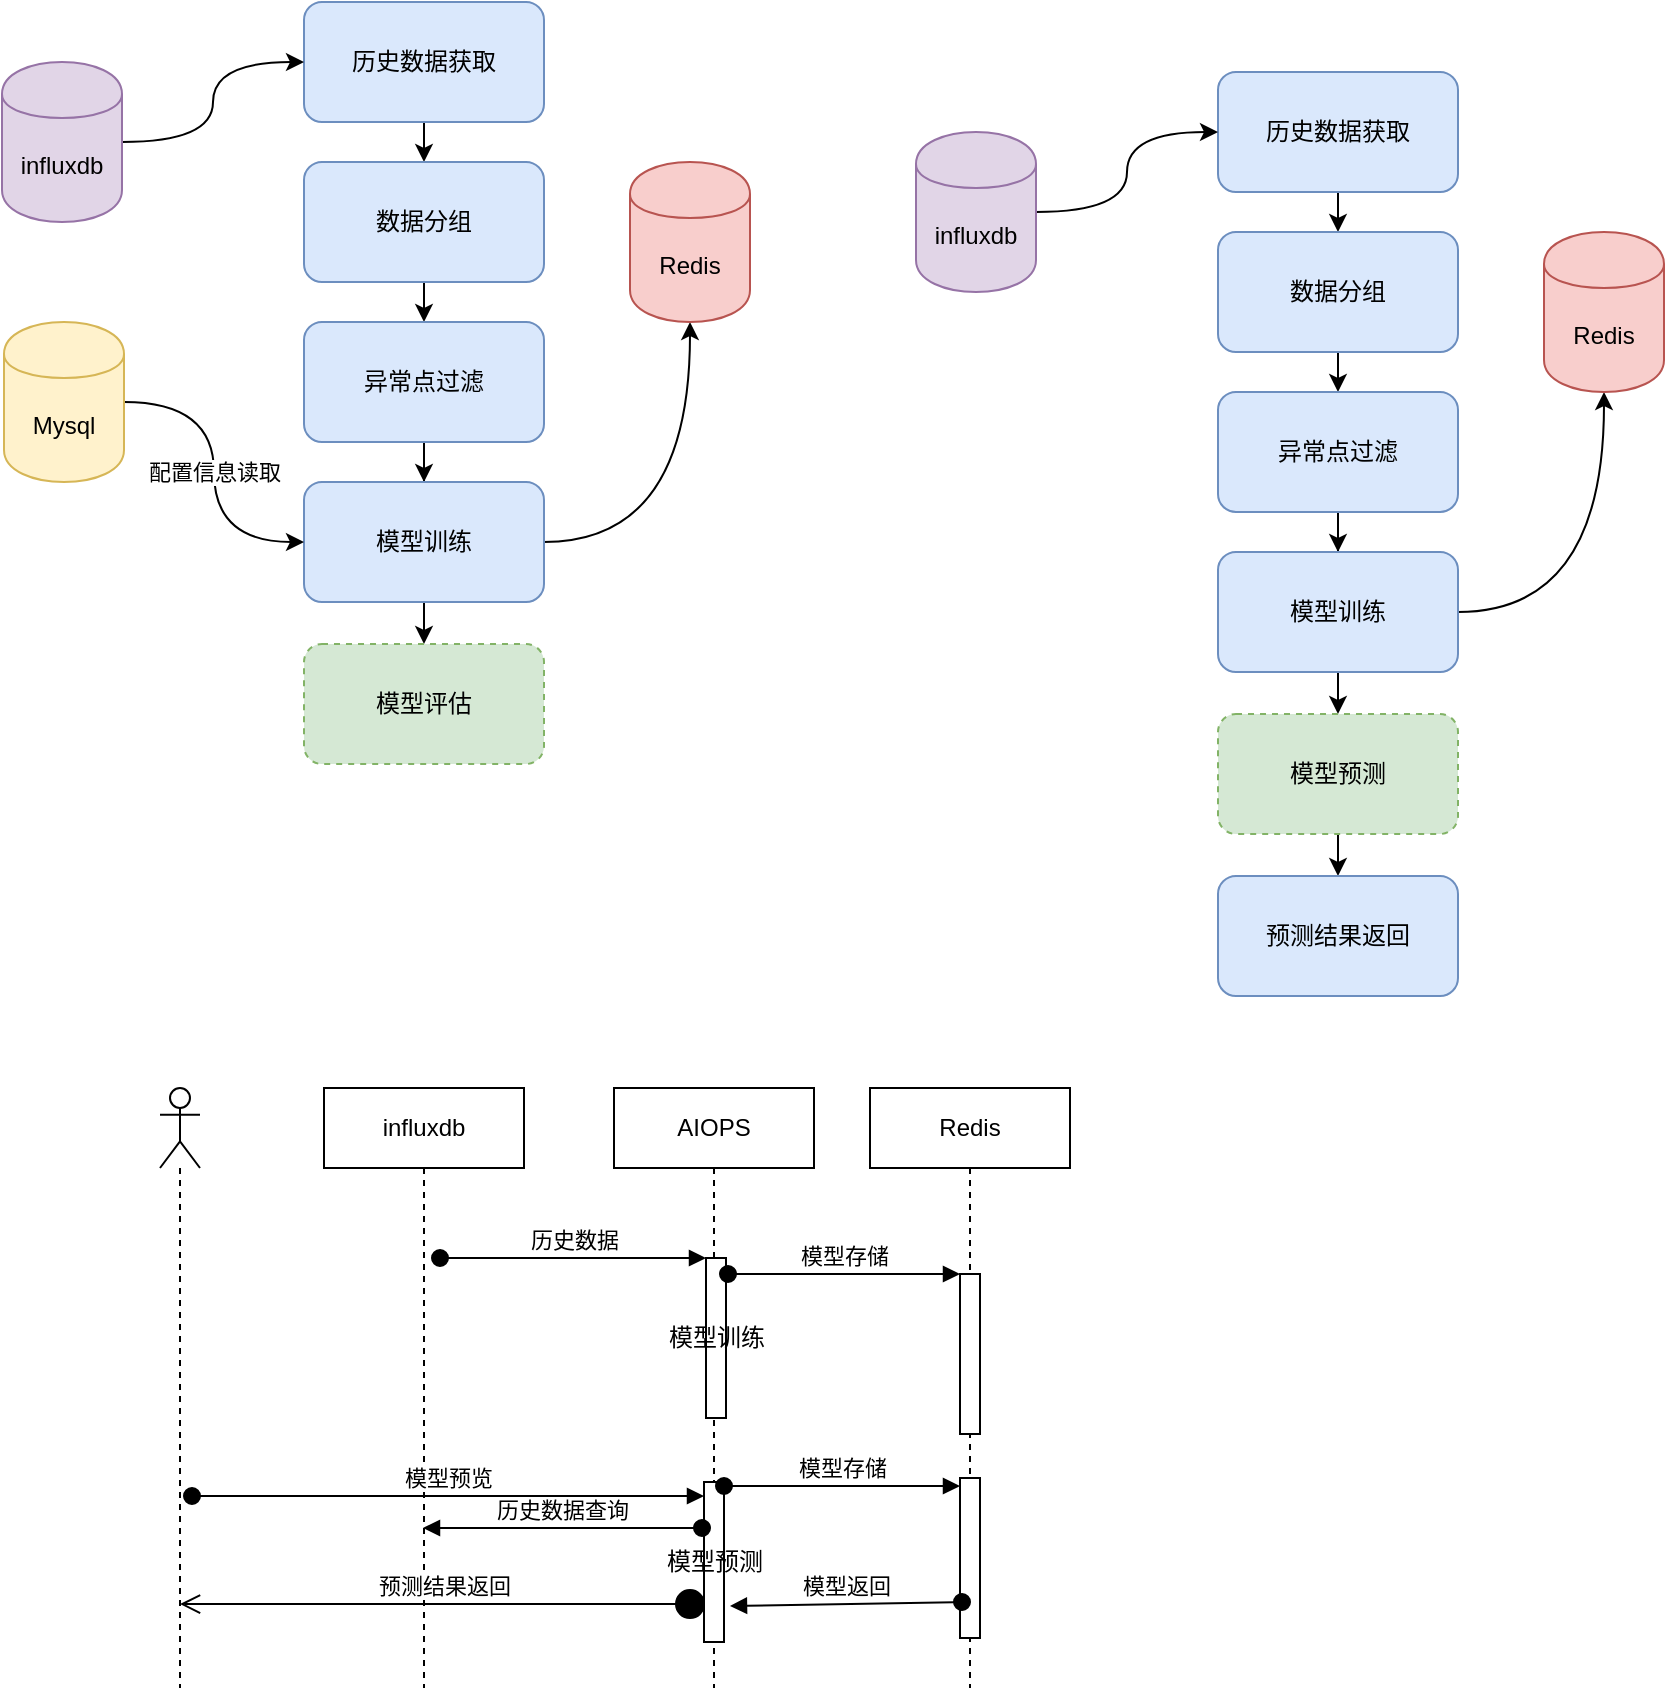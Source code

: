 <mxfile version="10.9.6" type="github"><diagram id="ytFMQFkOgLVUL_oa8-7W" name="Page-1"><mxGraphModel dx="1422" dy="804" grid="0" gridSize="10" guides="1" tooltips="1" connect="1" arrows="1" fold="1" page="1" pageScale="1" pageWidth="1169" pageHeight="1654" math="0" shadow="0"><root><mxCell id="0"/><mxCell id="1" parent="0"/><mxCell id="I4uB-1MjeM8FO4dc9uvV-11" style="edgeStyle=orthogonalEdgeStyle;rounded=0;orthogonalLoop=1;jettySize=auto;html=1;exitX=0.5;exitY=1;exitDx=0;exitDy=0;entryX=0.5;entryY=0;entryDx=0;entryDy=0;" edge="1" parent="1" source="I4uB-1MjeM8FO4dc9uvV-1" target="I4uB-1MjeM8FO4dc9uvV-4"><mxGeometry relative="1" as="geometry"/></mxCell><mxCell id="I4uB-1MjeM8FO4dc9uvV-1" value="历史数据获取" style="rounded=1;whiteSpace=wrap;html=1;fillColor=#dae8fc;strokeColor=#6c8ebf;" vertex="1" parent="1"><mxGeometry x="270" y="100" width="120" height="60" as="geometry"/></mxCell><mxCell id="I4uB-1MjeM8FO4dc9uvV-14" style="edgeStyle=orthogonalEdgeStyle;rounded=0;orthogonalLoop=1;jettySize=auto;html=1;exitX=1;exitY=0.5;exitDx=0;exitDy=0;entryX=0;entryY=0.5;entryDx=0;entryDy=0;curved=1;" edge="1" parent="1" source="I4uB-1MjeM8FO4dc9uvV-2" target="I4uB-1MjeM8FO4dc9uvV-1"><mxGeometry relative="1" as="geometry"/></mxCell><mxCell id="I4uB-1MjeM8FO4dc9uvV-2" value="influxdb" style="shape=cylinder;whiteSpace=wrap;html=1;boundedLbl=1;backgroundOutline=1;fillColor=#e1d5e7;strokeColor=#9673a6;" vertex="1" parent="1"><mxGeometry x="119" y="130" width="60" height="80" as="geometry"/></mxCell><mxCell id="I4uB-1MjeM8FO4dc9uvV-12" style="edgeStyle=orthogonalEdgeStyle;rounded=0;orthogonalLoop=1;jettySize=auto;html=1;exitX=0.5;exitY=1;exitDx=0;exitDy=0;entryX=0.5;entryY=0;entryDx=0;entryDy=0;" edge="1" parent="1" source="I4uB-1MjeM8FO4dc9uvV-4" target="I4uB-1MjeM8FO4dc9uvV-7"><mxGeometry relative="1" as="geometry"/></mxCell><mxCell id="I4uB-1MjeM8FO4dc9uvV-4" value="数据分组" style="rounded=1;whiteSpace=wrap;html=1;fillColor=#dae8fc;strokeColor=#6c8ebf;" vertex="1" parent="1"><mxGeometry x="270" y="180" width="120" height="60" as="geometry"/></mxCell><mxCell id="I4uB-1MjeM8FO4dc9uvV-10" value="" style="edgeStyle=orthogonalEdgeStyle;rounded=0;orthogonalLoop=1;jettySize=auto;html=1;" edge="1" parent="1" source="I4uB-1MjeM8FO4dc9uvV-7" target="I4uB-1MjeM8FO4dc9uvV-9"><mxGeometry relative="1" as="geometry"/></mxCell><mxCell id="I4uB-1MjeM8FO4dc9uvV-7" value="异常点过滤" style="rounded=1;whiteSpace=wrap;html=1;fillColor=#dae8fc;strokeColor=#6c8ebf;" vertex="1" parent="1"><mxGeometry x="270" y="260" width="120" height="60" as="geometry"/></mxCell><mxCell id="I4uB-1MjeM8FO4dc9uvV-15" style="edgeStyle=orthogonalEdgeStyle;curved=1;rounded=0;orthogonalLoop=1;jettySize=auto;html=1;exitX=1;exitY=0.5;exitDx=0;exitDy=0;entryX=0.5;entryY=1;entryDx=0;entryDy=0;" edge="1" parent="1" source="I4uB-1MjeM8FO4dc9uvV-9" target="I4uB-1MjeM8FO4dc9uvV-13"><mxGeometry relative="1" as="geometry"/></mxCell><mxCell id="I4uB-1MjeM8FO4dc9uvV-22" style="edgeStyle=orthogonalEdgeStyle;curved=1;rounded=0;orthogonalLoop=1;jettySize=auto;html=1;exitX=0.5;exitY=1;exitDx=0;exitDy=0;" edge="1" parent="1" source="I4uB-1MjeM8FO4dc9uvV-9" target="I4uB-1MjeM8FO4dc9uvV-16"><mxGeometry relative="1" as="geometry"/></mxCell><mxCell id="I4uB-1MjeM8FO4dc9uvV-9" value="模型训练" style="rounded=1;whiteSpace=wrap;html=1;fillColor=#dae8fc;strokeColor=#6c8ebf;" vertex="1" parent="1"><mxGeometry x="270" y="340" width="120" height="60" as="geometry"/></mxCell><mxCell id="I4uB-1MjeM8FO4dc9uvV-13" value="Redis" style="shape=cylinder;whiteSpace=wrap;html=1;boundedLbl=1;backgroundOutline=1;fillColor=#f8cecc;strokeColor=#b85450;" vertex="1" parent="1"><mxGeometry x="433" y="180" width="60" height="80" as="geometry"/></mxCell><mxCell id="I4uB-1MjeM8FO4dc9uvV-16" value="模型评估" style="rounded=1;whiteSpace=wrap;html=1;fillColor=#d5e8d4;strokeColor=#82b366;dashed=1;" vertex="1" parent="1"><mxGeometry x="270" y="421" width="120" height="60" as="geometry"/></mxCell><mxCell id="I4uB-1MjeM8FO4dc9uvV-24" value="配置信息读取" style="edgeStyle=orthogonalEdgeStyle;curved=1;rounded=0;orthogonalLoop=1;jettySize=auto;html=1;exitX=1;exitY=0.5;exitDx=0;exitDy=0;" edge="1" parent="1" source="I4uB-1MjeM8FO4dc9uvV-23" target="I4uB-1MjeM8FO4dc9uvV-9"><mxGeometry relative="1" as="geometry"/></mxCell><mxCell id="I4uB-1MjeM8FO4dc9uvV-23" value="Mysql" style="shape=cylinder;whiteSpace=wrap;html=1;boundedLbl=1;backgroundOutline=1;fillColor=#fff2cc;strokeColor=#d6b656;" vertex="1" parent="1"><mxGeometry x="120" y="260" width="60" height="80" as="geometry"/></mxCell><mxCell id="I4uB-1MjeM8FO4dc9uvV-25" value="influxdb" style="shape=umlLifeline;perimeter=lifelinePerimeter;whiteSpace=wrap;html=1;container=1;collapsible=0;recursiveResize=0;outlineConnect=0;" vertex="1" parent="1"><mxGeometry x="280" y="643" width="100" height="300" as="geometry"/></mxCell><mxCell id="I4uB-1MjeM8FO4dc9uvV-26" value="" style="shape=umlLifeline;participant=umlActor;perimeter=lifelinePerimeter;whiteSpace=wrap;html=1;container=1;collapsible=0;recursiveResize=0;verticalAlign=top;spacingTop=36;labelBackgroundColor=#ffffff;outlineConnect=0;" vertex="1" parent="1"><mxGeometry x="198" y="643" width="20" height="300" as="geometry"/></mxCell><mxCell id="I4uB-1MjeM8FO4dc9uvV-27" value="AIOPS" style="shape=umlLifeline;perimeter=lifelinePerimeter;whiteSpace=wrap;html=1;container=1;collapsible=0;recursiveResize=0;outlineConnect=0;" vertex="1" parent="1"><mxGeometry x="425" y="643" width="100" height="300" as="geometry"/></mxCell><mxCell id="I4uB-1MjeM8FO4dc9uvV-29" value="模型训练" style="html=1;points=[];perimeter=orthogonalPerimeter;" vertex="1" parent="I4uB-1MjeM8FO4dc9uvV-27"><mxGeometry x="46" y="85" width="10" height="80" as="geometry"/></mxCell><mxCell id="I4uB-1MjeM8FO4dc9uvV-30" value="历史数据" style="html=1;verticalAlign=bottom;startArrow=oval;endArrow=block;startSize=8;" edge="1" target="I4uB-1MjeM8FO4dc9uvV-29" parent="I4uB-1MjeM8FO4dc9uvV-27"><mxGeometry relative="1" as="geometry"><mxPoint x="-87" y="85" as="sourcePoint"/></mxGeometry></mxCell><mxCell id="I4uB-1MjeM8FO4dc9uvV-36" value="模型预测" style="html=1;points=[];perimeter=orthogonalPerimeter;" vertex="1" parent="I4uB-1MjeM8FO4dc9uvV-27"><mxGeometry x="45" y="197" width="10" height="80" as="geometry"/></mxCell><mxCell id="I4uB-1MjeM8FO4dc9uvV-28" value="Redis" style="shape=umlLifeline;perimeter=lifelinePerimeter;whiteSpace=wrap;html=1;container=1;collapsible=0;recursiveResize=0;outlineConnect=0;" vertex="1" parent="1"><mxGeometry x="553" y="643" width="100" height="300" as="geometry"/></mxCell><mxCell id="I4uB-1MjeM8FO4dc9uvV-31" value="" style="html=1;points=[];perimeter=orthogonalPerimeter;" vertex="1" parent="I4uB-1MjeM8FO4dc9uvV-28"><mxGeometry x="45" y="93" width="10" height="80" as="geometry"/></mxCell><mxCell id="I4uB-1MjeM8FO4dc9uvV-37" value="" style="html=1;points=[];perimeter=orthogonalPerimeter;" vertex="1" parent="I4uB-1MjeM8FO4dc9uvV-28"><mxGeometry x="45" y="195" width="10" height="80" as="geometry"/></mxCell><mxCell id="I4uB-1MjeM8FO4dc9uvV-32" value="模型存储" style="html=1;verticalAlign=bottom;startArrow=oval;endArrow=block;startSize=8;exitX=1.1;exitY=0.1;exitDx=0;exitDy=0;exitPerimeter=0;" edge="1" target="I4uB-1MjeM8FO4dc9uvV-31" parent="1" source="I4uB-1MjeM8FO4dc9uvV-29"><mxGeometry relative="1" as="geometry"><mxPoint x="538" y="736" as="sourcePoint"/></mxGeometry></mxCell><mxCell id="I4uB-1MjeM8FO4dc9uvV-35" value="模型预览" style="html=1;verticalAlign=bottom;startArrow=oval;startFill=1;endArrow=block;startSize=8;" edge="1" parent="1" target="I4uB-1MjeM8FO4dc9uvV-36"><mxGeometry width="60" relative="1" as="geometry"><mxPoint x="214" y="847" as="sourcePoint"/><mxPoint x="329.5" y="847" as="targetPoint"/></mxGeometry></mxCell><mxCell id="I4uB-1MjeM8FO4dc9uvV-38" value="模型存储" style="html=1;verticalAlign=bottom;startArrow=oval;startFill=1;endArrow=block;startSize=8;exitX=1;exitY=0.4;exitDx=0;exitDy=0;exitPerimeter=0;entryX=0;entryY=0.425;entryDx=0;entryDy=0;entryPerimeter=0;" edge="1" parent="1"><mxGeometry width="60" relative="1" as="geometry"><mxPoint x="480" y="842" as="sourcePoint"/><mxPoint x="598" y="842" as="targetPoint"/></mxGeometry></mxCell><mxCell id="I4uB-1MjeM8FO4dc9uvV-39" value="模型返回" style="html=1;verticalAlign=bottom;startArrow=oval;startFill=1;endArrow=block;startSize=8;exitX=0.1;exitY=0.775;exitDx=0;exitDy=0;exitPerimeter=0;entryX=1.3;entryY=0.775;entryDx=0;entryDy=0;entryPerimeter=0;" edge="1" parent="1" source="I4uB-1MjeM8FO4dc9uvV-37" target="I4uB-1MjeM8FO4dc9uvV-36"><mxGeometry width="60" relative="1" as="geometry"><mxPoint x="119" y="964" as="sourcePoint"/><mxPoint x="179" y="964" as="targetPoint"/></mxGeometry></mxCell><mxCell id="I4uB-1MjeM8FO4dc9uvV-40" value="预测结果返回" style="html=1;verticalAlign=bottom;startArrow=circle;startFill=1;endArrow=open;startSize=6;endSize=8;exitX=0.1;exitY=0.763;exitDx=0;exitDy=0;exitPerimeter=0;" edge="1" parent="1" source="I4uB-1MjeM8FO4dc9uvV-36" target="I4uB-1MjeM8FO4dc9uvV-26"><mxGeometry width="80" relative="1" as="geometry"><mxPoint x="119" y="964" as="sourcePoint"/><mxPoint x="199" y="964" as="targetPoint"/></mxGeometry></mxCell><mxCell id="I4uB-1MjeM8FO4dc9uvV-45" value="历史数据查询" style="html=1;verticalAlign=bottom;startArrow=oval;startFill=1;endArrow=block;startSize=8;exitX=-0.1;exitY=0.263;exitDx=0;exitDy=0;exitPerimeter=0;" edge="1" parent="1"><mxGeometry width="60" relative="1" as="geometry"><mxPoint x="469" y="863" as="sourcePoint"/><mxPoint x="329.5" y="863" as="targetPoint"/></mxGeometry></mxCell><mxCell id="I4uB-1MjeM8FO4dc9uvV-46" style="edgeStyle=orthogonalEdgeStyle;rounded=0;orthogonalLoop=1;jettySize=auto;html=1;exitX=0.5;exitY=1;exitDx=0;exitDy=0;entryX=0.5;entryY=0;entryDx=0;entryDy=0;" edge="1" parent="1" source="I4uB-1MjeM8FO4dc9uvV-47" target="I4uB-1MjeM8FO4dc9uvV-51"><mxGeometry relative="1" as="geometry"/></mxCell><mxCell id="I4uB-1MjeM8FO4dc9uvV-47" value="历史数据获取" style="rounded=1;whiteSpace=wrap;html=1;fillColor=#dae8fc;strokeColor=#6c8ebf;" vertex="1" parent="1"><mxGeometry x="727" y="135" width="120" height="60" as="geometry"/></mxCell><mxCell id="I4uB-1MjeM8FO4dc9uvV-48" style="edgeStyle=orthogonalEdgeStyle;rounded=0;orthogonalLoop=1;jettySize=auto;html=1;exitX=1;exitY=0.5;exitDx=0;exitDy=0;entryX=0;entryY=0.5;entryDx=0;entryDy=0;curved=1;" edge="1" parent="1" source="I4uB-1MjeM8FO4dc9uvV-49" target="I4uB-1MjeM8FO4dc9uvV-47"><mxGeometry relative="1" as="geometry"/></mxCell><mxCell id="I4uB-1MjeM8FO4dc9uvV-49" value="influxdb" style="shape=cylinder;whiteSpace=wrap;html=1;boundedLbl=1;backgroundOutline=1;fillColor=#e1d5e7;strokeColor=#9673a6;" vertex="1" parent="1"><mxGeometry x="576" y="165" width="60" height="80" as="geometry"/></mxCell><mxCell id="I4uB-1MjeM8FO4dc9uvV-50" style="edgeStyle=orthogonalEdgeStyle;rounded=0;orthogonalLoop=1;jettySize=auto;html=1;exitX=0.5;exitY=1;exitDx=0;exitDy=0;entryX=0.5;entryY=0;entryDx=0;entryDy=0;" edge="1" parent="1" source="I4uB-1MjeM8FO4dc9uvV-51" target="I4uB-1MjeM8FO4dc9uvV-53"><mxGeometry relative="1" as="geometry"/></mxCell><mxCell id="I4uB-1MjeM8FO4dc9uvV-51" value="数据分组" style="rounded=1;whiteSpace=wrap;html=1;fillColor=#dae8fc;strokeColor=#6c8ebf;" vertex="1" parent="1"><mxGeometry x="727" y="215" width="120" height="60" as="geometry"/></mxCell><mxCell id="I4uB-1MjeM8FO4dc9uvV-52" value="" style="edgeStyle=orthogonalEdgeStyle;rounded=0;orthogonalLoop=1;jettySize=auto;html=1;" edge="1" parent="1" source="I4uB-1MjeM8FO4dc9uvV-53" target="I4uB-1MjeM8FO4dc9uvV-56"><mxGeometry relative="1" as="geometry"/></mxCell><mxCell id="I4uB-1MjeM8FO4dc9uvV-53" value="异常点过滤" style="rounded=1;whiteSpace=wrap;html=1;fillColor=#dae8fc;strokeColor=#6c8ebf;" vertex="1" parent="1"><mxGeometry x="727" y="295" width="120" height="60" as="geometry"/></mxCell><mxCell id="I4uB-1MjeM8FO4dc9uvV-54" style="edgeStyle=orthogonalEdgeStyle;curved=1;rounded=0;orthogonalLoop=1;jettySize=auto;html=1;exitX=1;exitY=0.5;exitDx=0;exitDy=0;entryX=0.5;entryY=1;entryDx=0;entryDy=0;" edge="1" parent="1" source="I4uB-1MjeM8FO4dc9uvV-56" target="I4uB-1MjeM8FO4dc9uvV-57"><mxGeometry relative="1" as="geometry"/></mxCell><mxCell id="I4uB-1MjeM8FO4dc9uvV-55" style="edgeStyle=orthogonalEdgeStyle;curved=1;rounded=0;orthogonalLoop=1;jettySize=auto;html=1;exitX=0.5;exitY=1;exitDx=0;exitDy=0;" edge="1" parent="1" source="I4uB-1MjeM8FO4dc9uvV-56" target="I4uB-1MjeM8FO4dc9uvV-58"><mxGeometry relative="1" as="geometry"/></mxCell><mxCell id="I4uB-1MjeM8FO4dc9uvV-56" value="模型训练" style="rounded=1;whiteSpace=wrap;html=1;fillColor=#dae8fc;strokeColor=#6c8ebf;" vertex="1" parent="1"><mxGeometry x="727" y="375" width="120" height="60" as="geometry"/></mxCell><mxCell id="I4uB-1MjeM8FO4dc9uvV-57" value="Redis" style="shape=cylinder;whiteSpace=wrap;html=1;boundedLbl=1;backgroundOutline=1;fillColor=#f8cecc;strokeColor=#b85450;" vertex="1" parent="1"><mxGeometry x="890" y="215" width="60" height="80" as="geometry"/></mxCell><mxCell id="I4uB-1MjeM8FO4dc9uvV-63" style="edgeStyle=orthogonalEdgeStyle;curved=1;rounded=0;orthogonalLoop=1;jettySize=auto;html=1;exitX=0.5;exitY=1;exitDx=0;exitDy=0;" edge="1" parent="1" source="I4uB-1MjeM8FO4dc9uvV-58" target="I4uB-1MjeM8FO4dc9uvV-62"><mxGeometry relative="1" as="geometry"/></mxCell><mxCell id="I4uB-1MjeM8FO4dc9uvV-58" value="模型预测" style="rounded=1;whiteSpace=wrap;html=1;fillColor=#d5e8d4;strokeColor=#82b366;dashed=1;" vertex="1" parent="1"><mxGeometry x="727" y="456" width="120" height="60" as="geometry"/></mxCell><mxCell id="I4uB-1MjeM8FO4dc9uvV-62" value="预测结果返回" style="rounded=1;whiteSpace=wrap;html=1;fillColor=#dae8fc;strokeColor=#6c8ebf;" vertex="1" parent="1"><mxGeometry x="727" y="537" width="120" height="60" as="geometry"/></mxCell></root></mxGraphModel></diagram></mxfile>